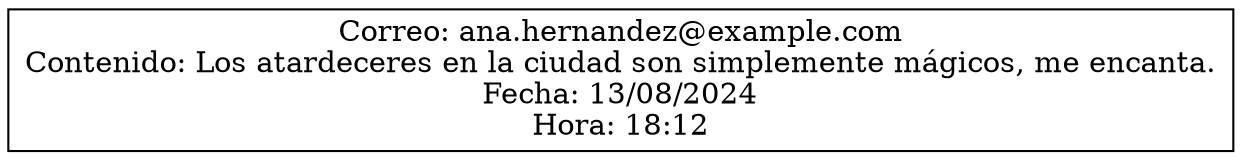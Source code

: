 digraph G {
    node [shape=record];
    rankdir=LR;
    node0 [label="{Correo: ana.hernandez@example.com\nContenido: Los atardeceres en la ciudad son simplemente mágicos, me encanta.\nFecha: 13/08/2024\nHora: 18:12}"];
}
